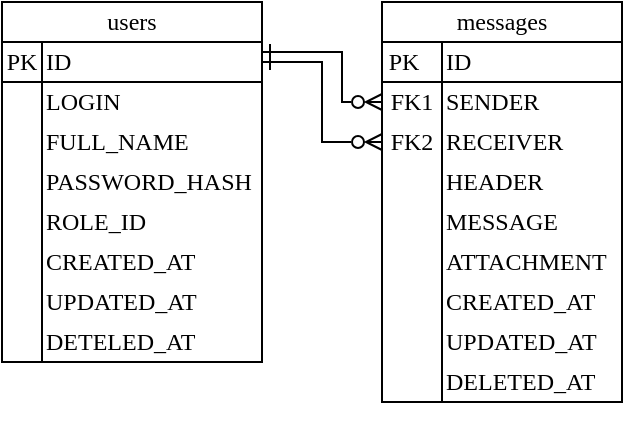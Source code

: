 <mxfile version="24.6.4" type="device">
  <diagram name="Страница — 1" id="0e5GRpqP4qVhgoxqQGmo">
    <mxGraphModel dx="1170" dy="268" grid="1" gridSize="10" guides="1" tooltips="1" connect="1" arrows="1" fold="1" page="1" pageScale="1" pageWidth="827" pageHeight="1169" math="0" shadow="0">
      <root>
        <mxCell id="0" />
        <mxCell id="1" parent="0" />
        <mxCell id="yrrOHY21MLCQewiOi2q3-157" value="" style="group" parent="1" vertex="1" connectable="0">
          <mxGeometry x="100" y="70" width="120" height="210" as="geometry" />
        </mxCell>
        <mxCell id="yrrOHY21MLCQewiOi2q3-70" value="" style="rounded=0;whiteSpace=wrap;html=1;fontFamily=Times New Roman;" parent="yrrOHY21MLCQewiOi2q3-157" vertex="1">
          <mxGeometry width="120" height="20" as="geometry" />
        </mxCell>
        <mxCell id="yrrOHY21MLCQewiOi2q3-71" value="" style="shape=internalStorage;whiteSpace=wrap;html=1;backgroundOutline=1;fontFamily=Times New Roman;dx=30;dy=20;" parent="yrrOHY21MLCQewiOi2q3-157" vertex="1">
          <mxGeometry y="20" width="120" height="180" as="geometry" />
        </mxCell>
        <mxCell id="yrrOHY21MLCQewiOi2q3-72" value="messages" style="text;html=1;align=center;verticalAlign=middle;whiteSpace=wrap;rounded=0;fontFamily=Times New Roman;" parent="yrrOHY21MLCQewiOi2q3-157" vertex="1">
          <mxGeometry width="120" height="20" as="geometry" />
        </mxCell>
        <mxCell id="yrrOHY21MLCQewiOi2q3-73" value="PK" style="text;html=1;align=center;verticalAlign=middle;whiteSpace=wrap;rounded=0;fontFamily=Times New Roman;" parent="yrrOHY21MLCQewiOi2q3-157" vertex="1">
          <mxGeometry y="20" width="22.222" height="20" as="geometry" />
        </mxCell>
        <mxCell id="yrrOHY21MLCQewiOi2q3-74" value="ID" style="text;html=1;align=left;verticalAlign=middle;whiteSpace=wrap;rounded=0;fontFamily=Times New Roman;" parent="yrrOHY21MLCQewiOi2q3-157" vertex="1">
          <mxGeometry x="30" y="20" width="70" height="20" as="geometry" />
        </mxCell>
        <mxCell id="yrrOHY21MLCQewiOi2q3-75" value="SENDER" style="text;html=1;align=left;verticalAlign=middle;whiteSpace=wrap;rounded=0;fontFamily=Times New Roman;" parent="yrrOHY21MLCQewiOi2q3-157" vertex="1">
          <mxGeometry x="30" y="40" width="70" height="20" as="geometry" />
        </mxCell>
        <mxCell id="yrrOHY21MLCQewiOi2q3-76" value="RECEIVER" style="text;html=1;align=left;verticalAlign=middle;whiteSpace=wrap;rounded=0;fontFamily=Times New Roman;" parent="yrrOHY21MLCQewiOi2q3-157" vertex="1">
          <mxGeometry x="30" y="60" width="70" height="20" as="geometry" />
        </mxCell>
        <mxCell id="yrrOHY21MLCQewiOi2q3-79" value="FK1" style="text;html=1;align=center;verticalAlign=middle;whiteSpace=wrap;rounded=0;fontFamily=Times New Roman;" parent="yrrOHY21MLCQewiOi2q3-157" vertex="1">
          <mxGeometry y="40" width="30" height="20" as="geometry" />
        </mxCell>
        <mxCell id="yrrOHY21MLCQewiOi2q3-80" value="MESSAGE" style="text;html=1;align=left;verticalAlign=middle;whiteSpace=wrap;rounded=0;fontFamily=Times New Roman;" parent="yrrOHY21MLCQewiOi2q3-157" vertex="1">
          <mxGeometry x="30" y="100" width="70" height="20" as="geometry" />
        </mxCell>
        <mxCell id="yrrOHY21MLCQewiOi2q3-81" value="HEADER" style="text;html=1;align=left;verticalAlign=middle;whiteSpace=wrap;rounded=0;fontFamily=Times New Roman;" parent="yrrOHY21MLCQewiOi2q3-157" vertex="1">
          <mxGeometry x="30" y="80" width="70" height="20" as="geometry" />
        </mxCell>
        <mxCell id="yrrOHY21MLCQewiOi2q3-84" value="ATTACHMENT" style="text;html=1;align=left;verticalAlign=middle;whiteSpace=wrap;rounded=0;fontFamily=Times New Roman;" parent="yrrOHY21MLCQewiOi2q3-157" vertex="1">
          <mxGeometry x="30" y="120" width="70" height="20" as="geometry" />
        </mxCell>
        <mxCell id="yrrOHY21MLCQewiOi2q3-85" value="CREATED_AT" style="text;html=1;align=left;verticalAlign=middle;whiteSpace=wrap;rounded=0;fontFamily=Times New Roman;" parent="yrrOHY21MLCQewiOi2q3-157" vertex="1">
          <mxGeometry x="30" y="140" width="70" height="20" as="geometry" />
        </mxCell>
        <mxCell id="yrrOHY21MLCQewiOi2q3-86" value="UPDATED_AT" style="text;html=1;align=left;verticalAlign=middle;whiteSpace=wrap;rounded=0;fontFamily=Times New Roman;" parent="yrrOHY21MLCQewiOi2q3-157" vertex="1">
          <mxGeometry x="30" y="160" width="70" height="20" as="geometry" />
        </mxCell>
        <mxCell id="UVfhPatA-PSGFKoo0VmQ-1" value="FK2" style="text;html=1;align=center;verticalAlign=middle;whiteSpace=wrap;rounded=0;fontFamily=Times New Roman;" parent="yrrOHY21MLCQewiOi2q3-157" vertex="1">
          <mxGeometry y="60" width="30" height="20" as="geometry" />
        </mxCell>
        <mxCell id="LdOtDhsQV5hEDSDGk5Kp-2" value="DELETED_AT" style="text;html=1;align=left;verticalAlign=middle;whiteSpace=wrap;rounded=0;fontFamily=Times New Roman;" vertex="1" parent="yrrOHY21MLCQewiOi2q3-157">
          <mxGeometry x="30" y="180" width="70" height="20" as="geometry" />
        </mxCell>
        <mxCell id="yrrOHY21MLCQewiOi2q3-166" style="edgeStyle=orthogonalEdgeStyle;rounded=0;orthogonalLoop=1;jettySize=auto;html=1;exitX=1;exitY=0.25;exitDx=0;exitDy=0;entryX=0;entryY=0.5;entryDx=0;entryDy=0;fontFamily=Times New Roman;fontSize=12;fontColor=default;startArrow=ERone;startFill=0;endArrow=ERzeroToMany;endFill=0;" parent="1" source="yrrOHY21MLCQewiOi2q3-7" target="yrrOHY21MLCQewiOi2q3-79" edge="1">
          <mxGeometry relative="1" as="geometry">
            <Array as="points">
              <mxPoint x="80" y="95" />
              <mxPoint x="80" y="120" />
            </Array>
          </mxGeometry>
        </mxCell>
        <mxCell id="yrrOHY21MLCQewiOi2q3-167" style="edgeStyle=orthogonalEdgeStyle;rounded=0;orthogonalLoop=1;jettySize=auto;html=1;exitX=1;exitY=0.5;exitDx=0;exitDy=0;entryX=0;entryY=0.5;entryDx=0;entryDy=0;fontFamily=Times New Roman;fontSize=12;fontColor=default;startArrow=ERone;startFill=0;endArrow=ERzeroToMany;endFill=0;" parent="1" source="yrrOHY21MLCQewiOi2q3-7" edge="1">
          <mxGeometry relative="1" as="geometry">
            <Array as="points">
              <mxPoint x="70" y="100" />
              <mxPoint x="70" y="140" />
            </Array>
            <mxPoint x="100" y="140" as="targetPoint" />
          </mxGeometry>
        </mxCell>
        <mxCell id="yrrOHY21MLCQewiOi2q3-179" value="" style="group" parent="1" vertex="1" connectable="0">
          <mxGeometry x="-90" y="70" width="130" height="180" as="geometry" />
        </mxCell>
        <mxCell id="yrrOHY21MLCQewiOi2q3-5" value="" style="rounded=0;whiteSpace=wrap;html=1;fontFamily=Times New Roman;" parent="yrrOHY21MLCQewiOi2q3-179" vertex="1">
          <mxGeometry width="130" height="20" as="geometry" />
        </mxCell>
        <mxCell id="yrrOHY21MLCQewiOi2q3-1" value="" style="shape=internalStorage;whiteSpace=wrap;html=1;backgroundOutline=1;fontFamily=Times New Roman;" parent="yrrOHY21MLCQewiOi2q3-179" vertex="1">
          <mxGeometry y="20" width="130" height="160" as="geometry" />
        </mxCell>
        <mxCell id="yrrOHY21MLCQewiOi2q3-2" value="users" style="text;html=1;align=center;verticalAlign=middle;whiteSpace=wrap;rounded=0;fontFamily=Times New Roman;" parent="yrrOHY21MLCQewiOi2q3-179" vertex="1">
          <mxGeometry width="130" height="20" as="geometry" />
        </mxCell>
        <mxCell id="yrrOHY21MLCQewiOi2q3-3" value="PK" style="text;html=1;align=center;verticalAlign=middle;whiteSpace=wrap;rounded=0;fontFamily=Times New Roman;" parent="yrrOHY21MLCQewiOi2q3-179" vertex="1">
          <mxGeometry y="20" width="20" height="20" as="geometry" />
        </mxCell>
        <mxCell id="yrrOHY21MLCQewiOi2q3-7" value="ID" style="text;html=1;align=left;verticalAlign=middle;whiteSpace=wrap;rounded=0;fontFamily=Times New Roman;" parent="yrrOHY21MLCQewiOi2q3-179" vertex="1">
          <mxGeometry x="20" y="20" width="110" height="20" as="geometry" />
        </mxCell>
        <mxCell id="yrrOHY21MLCQewiOi2q3-8" value="LOGIN" style="text;html=1;align=left;verticalAlign=middle;whiteSpace=wrap;rounded=0;fontFamily=Times New Roman;" parent="yrrOHY21MLCQewiOi2q3-179" vertex="1">
          <mxGeometry x="20" y="40" width="100" height="20" as="geometry" />
        </mxCell>
        <mxCell id="yrrOHY21MLCQewiOi2q3-9" value="FULL_NAME" style="text;html=1;align=left;verticalAlign=middle;whiteSpace=wrap;rounded=0;fontFamily=Times New Roman;" parent="yrrOHY21MLCQewiOi2q3-179" vertex="1">
          <mxGeometry x="20" y="60" width="100" height="20" as="geometry" />
        </mxCell>
        <mxCell id="yrrOHY21MLCQewiOi2q3-10" value="PASSWORD_HASH" style="text;html=1;align=left;verticalAlign=middle;whiteSpace=wrap;rounded=0;fontFamily=Times New Roman;" parent="yrrOHY21MLCQewiOi2q3-179" vertex="1">
          <mxGeometry x="20" y="80" width="100" height="20" as="geometry" />
        </mxCell>
        <mxCell id="yrrOHY21MLCQewiOi2q3-11" value="ROLE_ID" style="text;html=1;align=left;verticalAlign=middle;whiteSpace=wrap;rounded=0;fontFamily=Times New Roman;" parent="yrrOHY21MLCQewiOi2q3-179" vertex="1">
          <mxGeometry x="20" y="100" width="100" height="20" as="geometry" />
        </mxCell>
        <mxCell id="yrrOHY21MLCQewiOi2q3-12" value="CREATED_AT" style="text;html=1;align=left;verticalAlign=middle;whiteSpace=wrap;rounded=0;fontFamily=Times New Roman;" parent="yrrOHY21MLCQewiOi2q3-179" vertex="1">
          <mxGeometry x="20" y="120" width="100" height="20" as="geometry" />
        </mxCell>
        <mxCell id="yrrOHY21MLCQewiOi2q3-13" value="UPDATED_AT" style="text;html=1;align=left;verticalAlign=middle;whiteSpace=wrap;rounded=0;fontFamily=Times New Roman;" parent="yrrOHY21MLCQewiOi2q3-179" vertex="1">
          <mxGeometry x="20" y="140" width="100" height="20" as="geometry" />
        </mxCell>
        <mxCell id="yrrOHY21MLCQewiOi2q3-14" value="DETELED_AT" style="text;html=1;align=left;verticalAlign=middle;whiteSpace=wrap;rounded=0;fontFamily=Times New Roman;" parent="yrrOHY21MLCQewiOi2q3-179" vertex="1">
          <mxGeometry x="20" y="160" width="100" height="20" as="geometry" />
        </mxCell>
      </root>
    </mxGraphModel>
  </diagram>
</mxfile>
